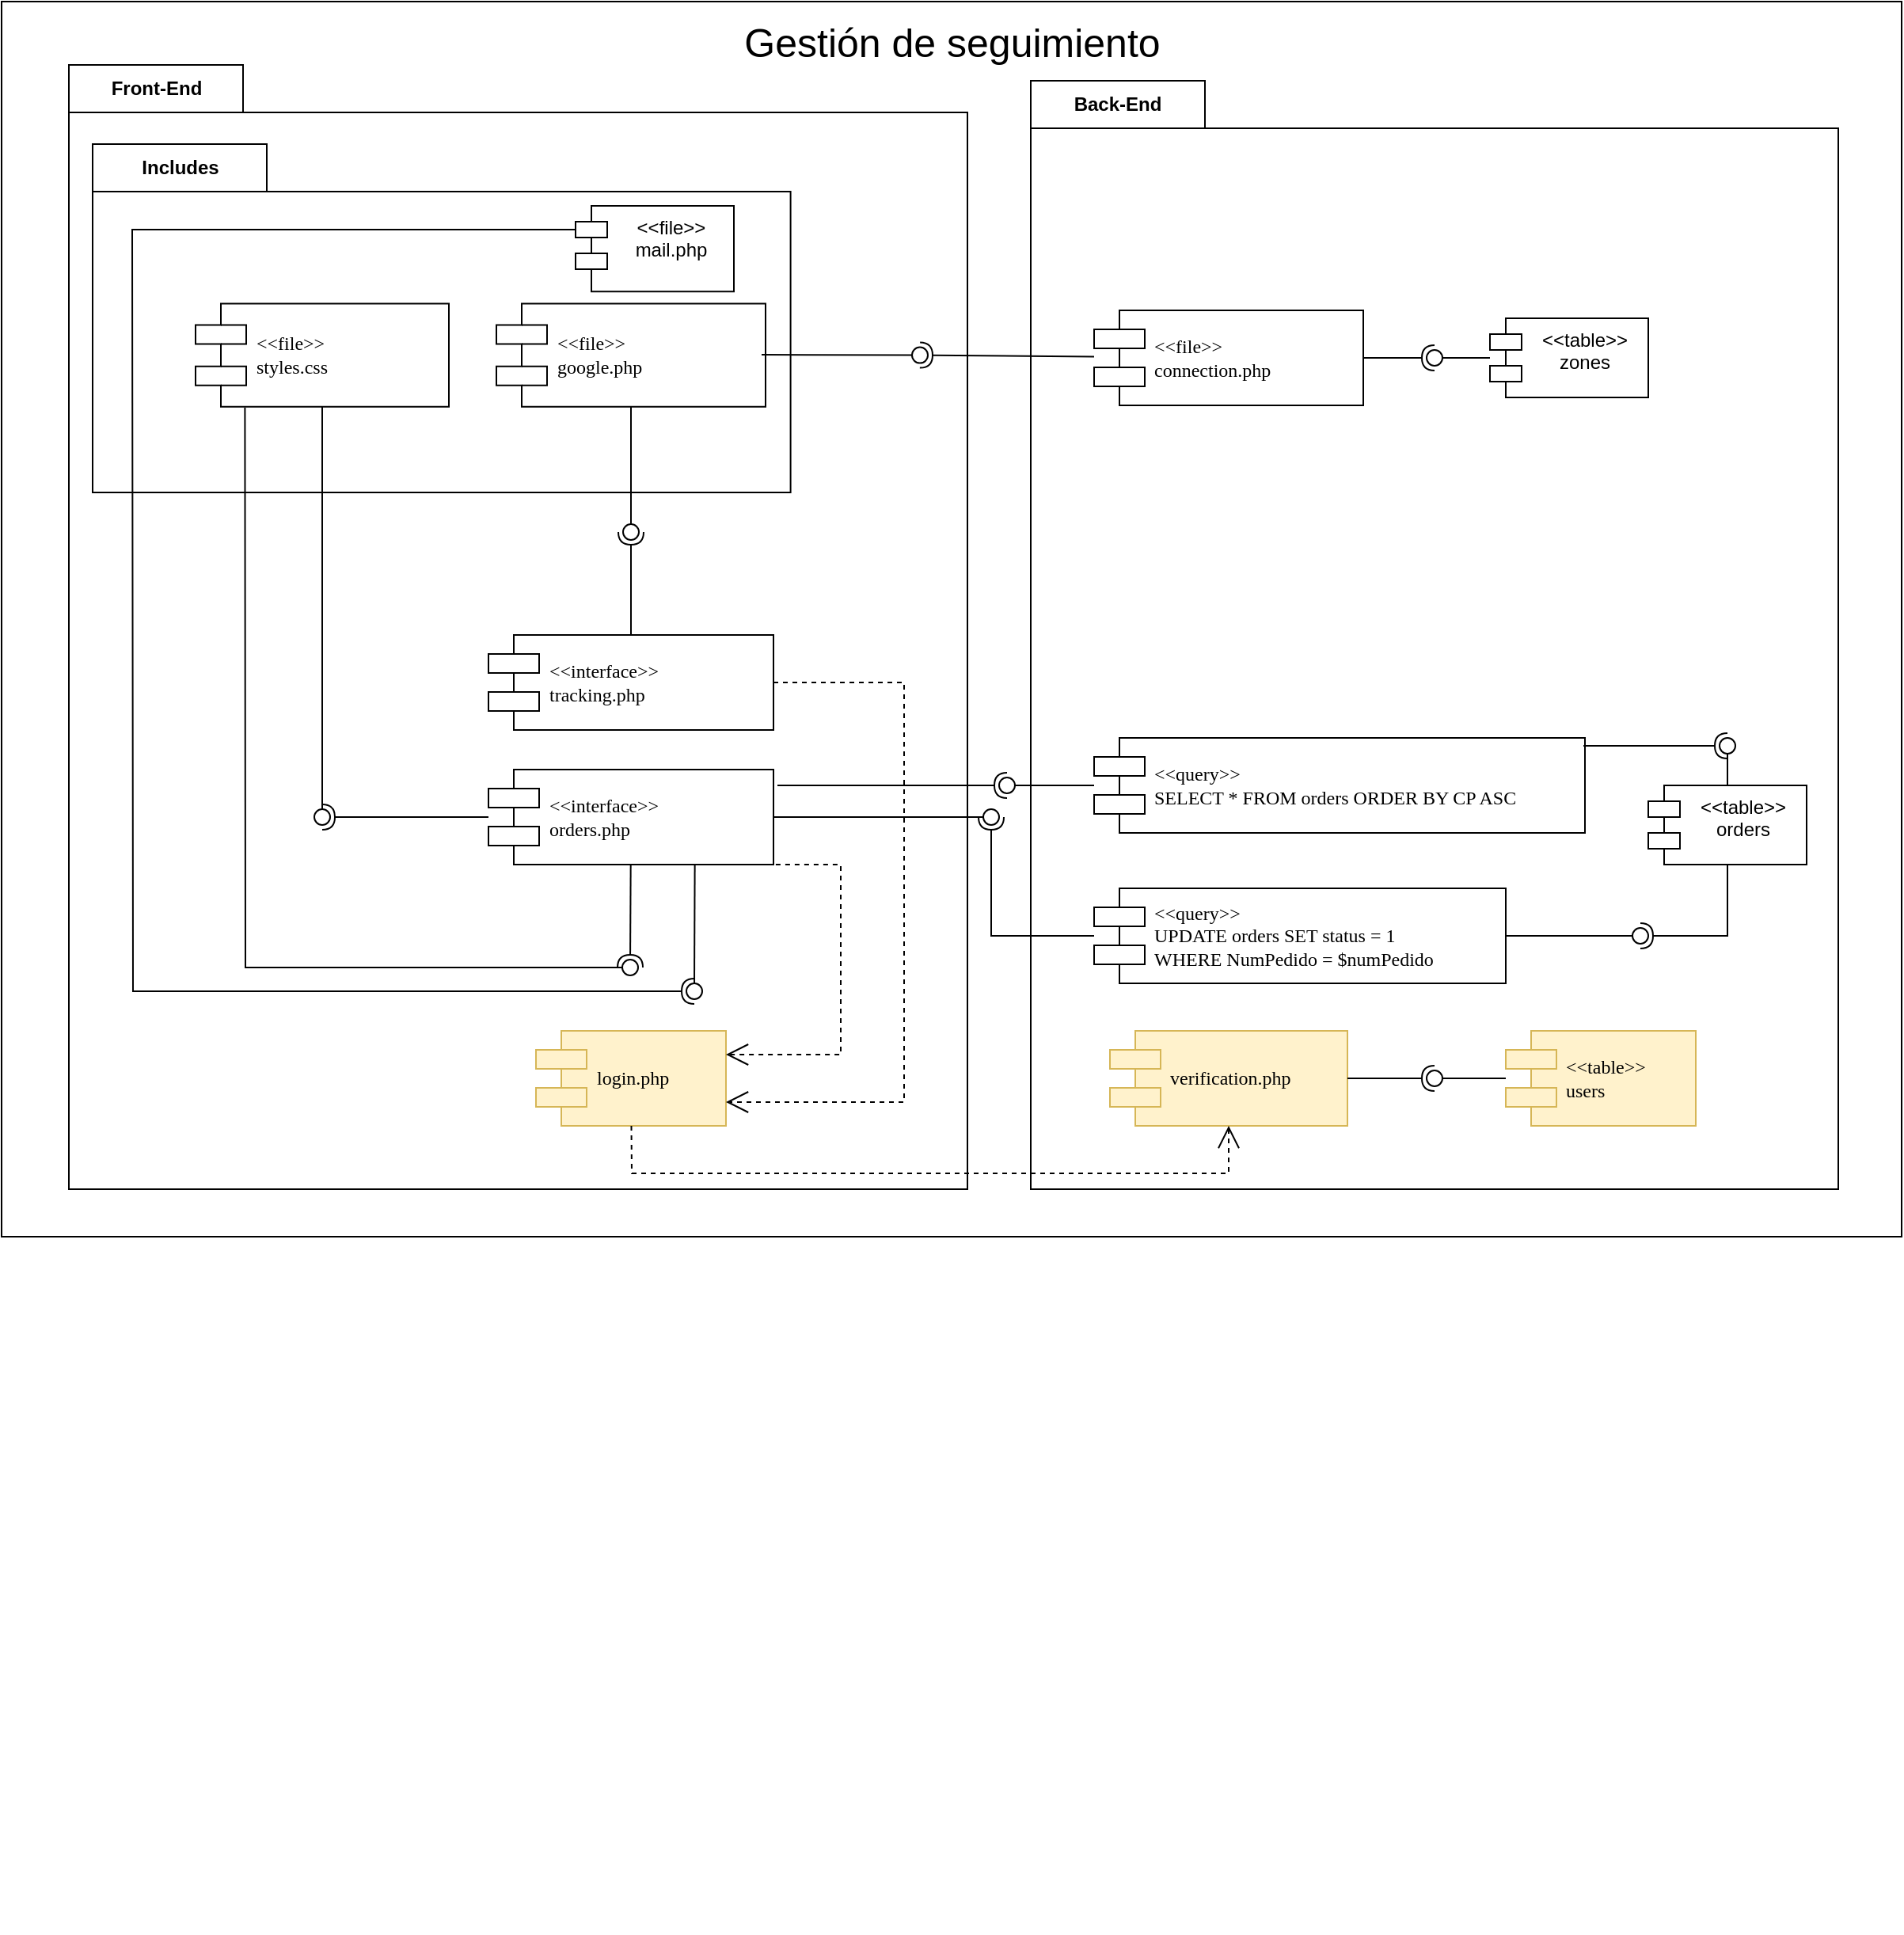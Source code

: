 <mxfile version="22.0.5" type="github">
  <diagram name="Page-1" id="5f0bae14-7c28-e335-631c-24af17079c00">
    <mxGraphModel dx="880" dy="1412" grid="1" gridSize="10" guides="1" tooltips="1" connect="1" arrows="1" fold="1" page="1" pageScale="1" pageWidth="1100" pageHeight="850" background="none" math="0" shadow="0">
      <root>
        <mxCell id="0" />
        <mxCell id="1" parent="0" />
        <mxCell id="uC9QXvWaeDfblwDkVC86-4" value="" style="rounded=0;whiteSpace=wrap;html=1;movable=1;resizable=1;rotatable=1;deletable=1;editable=1;locked=0;connectable=1;" parent="1" vertex="1">
          <mxGeometry y="-120" width="1200" height="780" as="geometry" />
        </mxCell>
        <mxCell id="uC9QXvWaeDfblwDkVC86-65" value="&lt;font style=&quot;font-size: 25px;&quot;&gt;Gestión de seguimiento&lt;/font&gt;" style="text;strokeColor=none;align=center;fillColor=none;html=1;verticalAlign=middle;whiteSpace=wrap;rounded=0;movable=1;resizable=1;rotatable=1;deletable=1;editable=1;locked=0;connectable=1;" parent="1" vertex="1">
          <mxGeometry x="467.5" y="-110" width="265" height="30" as="geometry" />
        </mxCell>
        <mxCell id="uC9QXvWaeDfblwDkVC86-198" value="" style="ellipse;whiteSpace=wrap;html=1;align=center;aspect=fixed;fillColor=none;strokeColor=none;resizable=0;perimeter=centerPerimeter;rotatable=0;allowArrows=0;points=[];outlineConnect=1;" parent="1" vertex="1">
          <mxGeometry x="135" y="805" width="10" height="10" as="geometry" />
        </mxCell>
        <mxCell id="uC9QXvWaeDfblwDkVC86-222" value="" style="ellipse;whiteSpace=wrap;html=1;align=center;aspect=fixed;fillColor=none;strokeColor=none;resizable=0;perimeter=centerPerimeter;rotatable=0;allowArrows=0;points=[];outlineConnect=1;" parent="1" vertex="1">
          <mxGeometry x="260" y="1090" width="10" height="10" as="geometry" />
        </mxCell>
        <mxCell id="uC9QXvWaeDfblwDkVC86-69" value="" style="html=1;strokeColor=none;resizeWidth=1;resizeHeight=1;fillColor=none;part=1;connectable=1;allowArrows=0;deletable=1;whiteSpace=wrap;movable=1;resizable=1;rotatable=1;editable=1;locked=0;" parent="1" vertex="1">
          <mxGeometry x="35" y="-50" width="573.3" height="403.226" as="geometry">
            <mxPoint y="30" as="offset" />
          </mxGeometry>
        </mxCell>
        <mxCell id="uC9QXvWaeDfblwDkVC86-68" value="Front-End" style="shape=folder;fontStyle=1;tabWidth=110;tabHeight=30;tabPosition=left;html=1;boundedLbl=1;labelInHeader=1;container=0;collapsible=0;whiteSpace=wrap;movable=1;resizable=1;rotatable=1;deletable=1;editable=1;locked=0;connectable=1;" parent="1" vertex="1">
          <mxGeometry x="42.5" y="-80" width="567.5" height="710" as="geometry" />
        </mxCell>
        <mxCell id="uC9QXvWaeDfblwDkVC86-248" value="Includes" style="shape=folder;fontStyle=1;tabWidth=110;tabHeight=30;tabPosition=left;html=1;boundedLbl=1;labelInHeader=1;container=0;collapsible=0;whiteSpace=wrap;movable=1;resizable=1;rotatable=1;deletable=1;editable=1;locked=0;connectable=1;" parent="1" vertex="1">
          <mxGeometry x="57.5" y="-30" width="440.8" height="220" as="geometry" />
        </mxCell>
        <mxCell id="uC9QXvWaeDfblwDkVC86-195" value="&amp;lt;&amp;lt;interface&amp;gt;&amp;gt;&lt;br&gt;orders.php" style="shape=component;align=left;spacingLeft=36;rounded=0;shadow=0;comic=0;labelBackgroundColor=none;strokeWidth=1;fontFamily=Verdana;fontSize=12;html=1;movable=1;resizable=1;rotatable=1;deletable=1;editable=1;locked=0;connectable=1;" parent="1" vertex="1">
          <mxGeometry x="307.5" y="365" width="180" height="60" as="geometry" />
        </mxCell>
        <mxCell id="uC9QXvWaeDfblwDkVC86-232" value="" style="ellipse;whiteSpace=wrap;html=1;align=center;aspect=fixed;fillColor=none;strokeColor=none;resizable=1;perimeter=centerPerimeter;rotatable=1;allowArrows=0;points=[];outlineConnect=1;movable=1;deletable=1;editable=1;locked=0;connectable=1;" parent="1" vertex="1">
          <mxGeometry x="432.5" y="240" width="10" height="10" as="geometry" />
        </mxCell>
        <mxCell id="uC9QXvWaeDfblwDkVC86-188" value="&amp;lt;&amp;lt;interface&amp;gt;&amp;gt;&lt;br&gt;tracking.php" style="shape=component;align=left;spacingLeft=36;rounded=0;shadow=0;comic=0;labelBackgroundColor=none;strokeWidth=1;fontFamily=Verdana;fontSize=12;html=1;movable=1;resizable=1;rotatable=1;deletable=1;editable=1;locked=0;connectable=1;" parent="1" vertex="1">
          <mxGeometry x="307.5" y="280" width="180" height="60" as="geometry" />
        </mxCell>
        <mxCell id="uC9QXvWaeDfblwDkVC86-253" value="" style="rounded=0;orthogonalLoop=1;jettySize=auto;html=1;endArrow=halfCircle;endFill=0;endSize=6;strokeWidth=1;sketch=0;movable=1;resizable=1;rotatable=1;deletable=1;editable=1;locked=0;connectable=1;" parent="1" source="uC9QXvWaeDfblwDkVC86-195" target="uC9QXvWaeDfblwDkVC86-255" edge="1">
          <mxGeometry relative="1" as="geometry">
            <mxPoint x="52.5" y="290" as="sourcePoint" />
          </mxGeometry>
        </mxCell>
        <mxCell id="uC9QXvWaeDfblwDkVC86-255" value="" style="ellipse;whiteSpace=wrap;html=1;align=center;aspect=fixed;fillColor=none;strokeColor=none;resizable=1;perimeter=centerPerimeter;rotatable=1;allowArrows=0;points=[];outlineConnect=1;movable=1;deletable=1;editable=1;locked=0;connectable=1;" parent="1" vertex="1">
          <mxGeometry x="197.5" y="390" width="10" height="10" as="geometry" />
        </mxCell>
        <mxCell id="uC9QXvWaeDfblwDkVC86-256" value="" style="rounded=0;orthogonalLoop=1;jettySize=auto;html=1;endArrow=halfCircle;endFill=0;endSize=6;strokeWidth=1;sketch=0;movable=1;resizable=1;rotatable=1;deletable=1;editable=1;locked=0;connectable=1;" parent="1" source="uC9QXvWaeDfblwDkVC86-195" edge="1">
          <mxGeometry relative="1" as="geometry">
            <mxPoint x="242.5" y="325" as="sourcePoint" />
            <mxPoint x="397" y="490" as="targetPoint" />
          </mxGeometry>
        </mxCell>
        <mxCell id="uC9QXvWaeDfblwDkVC86-258" value="" style="ellipse;whiteSpace=wrap;html=1;align=center;aspect=fixed;fillColor=none;strokeColor=none;resizable=1;perimeter=centerPerimeter;rotatable=1;allowArrows=0;points=[];outlineConnect=1;movable=1;deletable=1;editable=1;locked=0;connectable=1;" parent="1" vertex="1">
          <mxGeometry x="392.5" y="510" width="10" height="10" as="geometry" />
        </mxCell>
        <mxCell id="uC9QXvWaeDfblwDkVC86-259" value="" style="rounded=0;orthogonalLoop=1;jettySize=auto;html=1;endArrow=halfCircle;endFill=0;endSize=6;strokeWidth=1;sketch=0;exitX=0.5;exitY=0;exitDx=0;exitDy=0;movable=1;resizable=1;rotatable=1;deletable=1;editable=1;locked=0;connectable=1;" parent="1" source="uC9QXvWaeDfblwDkVC86-188" target="uC9QXvWaeDfblwDkVC86-261" edge="1">
          <mxGeometry relative="1" as="geometry">
            <mxPoint x="332.5" y="336" as="sourcePoint" />
          </mxGeometry>
        </mxCell>
        <mxCell id="uC9QXvWaeDfblwDkVC86-261" value="" style="ellipse;whiteSpace=wrap;html=1;align=center;aspect=fixed;fillColor=none;strokeColor=none;resizable=1;perimeter=centerPerimeter;rotatable=1;allowArrows=0;points=[];outlineConnect=1;movable=1;deletable=1;editable=1;locked=0;connectable=1;" parent="1" vertex="1">
          <mxGeometry x="392.5" y="210" width="10" height="10" as="geometry" />
        </mxCell>
        <mxCell id="uC9QXvWaeDfblwDkVC86-263" value="" style="rounded=0;orthogonalLoop=1;jettySize=auto;html=1;endArrow=oval;endFill=0;sketch=0;sourcePerimeterSpacing=0;targetPerimeterSpacing=0;endSize=10;exitX=0.724;exitY=0.992;exitDx=0;exitDy=0;exitPerimeter=0;movable=1;resizable=1;rotatable=1;deletable=1;editable=1;locked=0;connectable=1;" parent="1" source="uC9QXvWaeDfblwDkVC86-195" target="uC9QXvWaeDfblwDkVC86-264" edge="1">
          <mxGeometry relative="1" as="geometry">
            <mxPoint x="402.5" y="305" as="sourcePoint" />
          </mxGeometry>
        </mxCell>
        <mxCell id="uC9QXvWaeDfblwDkVC86-264" value="" style="ellipse;whiteSpace=wrap;html=1;align=center;aspect=fixed;fillColor=none;strokeColor=none;resizable=1;perimeter=centerPerimeter;rotatable=1;allowArrows=0;points=[];outlineConnect=1;movable=1;deletable=1;editable=1;locked=0;connectable=1;" parent="1" vertex="1">
          <mxGeometry x="432.5" y="500" width="10" height="10" as="geometry" />
        </mxCell>
        <mxCell id="uC9QXvWaeDfblwDkVC86-190" value="&amp;lt;&amp;lt;file&amp;gt;&amp;gt;&lt;br&gt;styles.css" style="shape=component;align=left;spacingLeft=36;rounded=0;shadow=0;comic=0;labelBackgroundColor=none;strokeWidth=1;fontFamily=Verdana;fontSize=12;html=1;movable=1;resizable=1;rotatable=1;deletable=1;editable=1;locked=0;connectable=1;" parent="1" vertex="1">
          <mxGeometry x="122.5" y="70.8" width="160" height="65.018" as="geometry" />
        </mxCell>
        <mxCell id="uC9QXvWaeDfblwDkVC86-254" value="" style="rounded=0;orthogonalLoop=1;jettySize=auto;html=1;endArrow=oval;endFill=0;sketch=0;sourcePerimeterSpacing=0;targetPerimeterSpacing=0;endSize=10;movable=1;resizable=1;rotatable=1;deletable=1;editable=1;locked=0;connectable=1;" parent="1" source="uC9QXvWaeDfblwDkVC86-190" target="uC9QXvWaeDfblwDkVC86-255" edge="1">
          <mxGeometry relative="1" as="geometry">
            <mxPoint x="47.5" y="305" as="sourcePoint" />
          </mxGeometry>
        </mxCell>
        <mxCell id="uC9QXvWaeDfblwDkVC86-257" value="" style="rounded=0;orthogonalLoop=1;jettySize=auto;html=1;endArrow=oval;endFill=0;sketch=0;sourcePerimeterSpacing=0;targetPerimeterSpacing=0;endSize=10;exitX=0.195;exitY=1.009;exitDx=0;exitDy=0;exitPerimeter=0;movable=1;resizable=1;rotatable=1;deletable=1;editable=1;locked=0;connectable=1;" parent="1" source="uC9QXvWaeDfblwDkVC86-190" edge="1">
          <mxGeometry relative="1" as="geometry">
            <mxPoint x="202.5" y="325" as="sourcePoint" />
            <mxPoint x="397" y="490" as="targetPoint" />
            <Array as="points">
              <mxPoint x="154" y="490" />
            </Array>
          </mxGeometry>
        </mxCell>
        <mxCell id="uC9QXvWaeDfblwDkVC86-229" value="&amp;lt;&amp;lt;file&amp;gt;&amp;gt;&lt;br&gt;mail.php" style="shape=module;align=left;spacingLeft=20;align=center;verticalAlign=top;whiteSpace=wrap;html=1;movable=1;resizable=1;rotatable=1;deletable=1;editable=1;locked=0;connectable=1;" parent="1" vertex="1">
          <mxGeometry x="362.5" y="8.998" width="100" height="54.182" as="geometry" />
        </mxCell>
        <mxCell id="uC9QXvWaeDfblwDkVC86-262" value="" style="rounded=0;orthogonalLoop=1;jettySize=auto;html=1;endArrow=halfCircle;endFill=0;endSize=6;strokeWidth=1;sketch=0;exitX=0;exitY=0;exitDx=0;exitDy=15;exitPerimeter=0;movable=1;resizable=1;rotatable=1;deletable=1;editable=1;locked=0;connectable=1;entryX=0.463;entryY=-0.238;entryDx=0;entryDy=0;entryPerimeter=0;" parent="1" source="uC9QXvWaeDfblwDkVC86-229" target="uC9QXvWaeDfblwDkVC86-264" edge="1">
          <mxGeometry relative="1" as="geometry">
            <mxPoint x="442.5" y="305" as="sourcePoint" />
            <Array as="points">
              <mxPoint x="82.5" y="24" />
              <mxPoint x="83" y="505" />
            </Array>
          </mxGeometry>
        </mxCell>
        <mxCell id="uC9QXvWaeDfblwDkVC86-268" value="Back-End" style="shape=folder;fontStyle=1;tabWidth=110;tabHeight=30;tabPosition=left;html=1;boundedLbl=1;labelInHeader=1;container=1;collapsible=0;whiteSpace=wrap;movable=1;resizable=1;rotatable=1;deletable=1;editable=1;locked=0;connectable=1;" parent="1" vertex="1">
          <mxGeometry x="650" y="-70" width="510" height="700" as="geometry" />
        </mxCell>
        <mxCell id="uC9QXvWaeDfblwDkVC86-269" value="" style="html=1;strokeColor=none;resizeWidth=1;resizeHeight=1;fillColor=none;part=1;connectable=1;allowArrows=0;deletable=1;whiteSpace=wrap;movable=1;resizable=1;rotatable=1;editable=1;locked=0;" parent="uC9QXvWaeDfblwDkVC86-268" vertex="1">
          <mxGeometry width="510" height="490" relative="1" as="geometry">
            <mxPoint y="30" as="offset" />
          </mxGeometry>
        </mxCell>
        <mxCell id="uC9QXvWaeDfblwDkVC86-194" value="&amp;lt;&amp;lt;file&amp;gt;&amp;gt;&lt;br&gt;connection.php" style="shape=component;align=left;spacingLeft=36;rounded=0;shadow=0;comic=0;labelBackgroundColor=none;strokeWidth=1;fontFamily=Verdana;fontSize=12;html=1;movable=1;resizable=1;rotatable=1;deletable=1;editable=1;locked=0;connectable=1;" parent="uC9QXvWaeDfblwDkVC86-268" vertex="1">
          <mxGeometry x="40" y="145" width="170" height="60" as="geometry" />
        </mxCell>
        <mxCell id="uC9QXvWaeDfblwDkVC86-212" value="&amp;lt;&amp;lt;table&amp;gt;&amp;gt;&lt;br&gt;orders" style="shape=module;align=left;spacingLeft=20;align=center;verticalAlign=top;whiteSpace=wrap;html=1;movable=1;resizable=1;rotatable=1;deletable=1;editable=1;locked=0;connectable=1;" parent="uC9QXvWaeDfblwDkVC86-268" vertex="1">
          <mxGeometry x="390" y="445" width="100" height="50" as="geometry" />
        </mxCell>
        <mxCell id="uC9QXvWaeDfblwDkVC86-233" value="&amp;lt;&amp;lt;table&amp;gt;&amp;gt;&lt;br&gt;zones" style="shape=module;align=left;spacingLeft=20;align=center;verticalAlign=top;whiteSpace=wrap;html=1;movable=1;resizable=1;rotatable=1;deletable=1;editable=1;locked=0;connectable=1;" parent="uC9QXvWaeDfblwDkVC86-268" vertex="1">
          <mxGeometry x="290" y="150" width="100" height="50" as="geometry" />
        </mxCell>
        <mxCell id="uC9QXvWaeDfblwDkVC86-270" value="&amp;lt;&amp;lt;query&amp;gt;&amp;gt;&lt;br&gt;SELECT * FROM orders ORDER BY CP ASC" style="shape=component;align=left;spacingLeft=36;rounded=0;shadow=0;comic=0;labelBackgroundColor=none;strokeWidth=1;fontFamily=Verdana;fontSize=12;html=1;movable=1;resizable=1;rotatable=1;deletable=1;editable=1;locked=0;connectable=1;" parent="uC9QXvWaeDfblwDkVC86-268" vertex="1">
          <mxGeometry x="40" y="415" width="310" height="60" as="geometry" />
        </mxCell>
        <mxCell id="uC9QXvWaeDfblwDkVC86-272" value="verification.php" style="shape=component;align=left;spacingLeft=36;rounded=0;shadow=0;comic=0;labelBackgroundColor=none;strokeWidth=1;fontFamily=Verdana;fontSize=12;html=1;fillColor=#fff2cc;strokeColor=#d6b656;movable=1;resizable=1;rotatable=1;deletable=1;editable=1;locked=0;connectable=1;" parent="uC9QXvWaeDfblwDkVC86-268" vertex="1">
          <mxGeometry x="50" y="600" width="150" height="60" as="geometry" />
        </mxCell>
        <mxCell id="uC9QXvWaeDfblwDkVC86-273" value="&amp;lt;&amp;lt;table&amp;gt;&amp;gt;&lt;br&gt;users" style="shape=component;align=left;spacingLeft=36;rounded=0;shadow=0;comic=0;labelBackgroundColor=none;strokeWidth=1;fontFamily=Verdana;fontSize=12;html=1;fillColor=#fff2cc;strokeColor=#d6b656;movable=1;resizable=1;rotatable=1;deletable=1;editable=1;locked=0;connectable=1;" parent="uC9QXvWaeDfblwDkVC86-268" vertex="1">
          <mxGeometry x="300" y="600" width="120" height="60" as="geometry" />
        </mxCell>
        <mxCell id="uC9QXvWaeDfblwDkVC86-281" value="" style="rounded=0;orthogonalLoop=1;jettySize=auto;html=1;endArrow=halfCircle;endFill=0;endSize=6;strokeWidth=1;sketch=0;movable=1;resizable=1;rotatable=1;deletable=1;editable=1;locked=0;connectable=1;" parent="uC9QXvWaeDfblwDkVC86-268" source="uC9QXvWaeDfblwDkVC86-272" target="uC9QXvWaeDfblwDkVC86-283" edge="1">
          <mxGeometry relative="1" as="geometry">
            <mxPoint x="275" y="635" as="sourcePoint" />
          </mxGeometry>
        </mxCell>
        <mxCell id="uC9QXvWaeDfblwDkVC86-282" value="" style="rounded=0;orthogonalLoop=1;jettySize=auto;html=1;endArrow=oval;endFill=0;sketch=0;sourcePerimeterSpacing=0;targetPerimeterSpacing=0;endSize=10;movable=1;resizable=1;rotatable=1;deletable=1;editable=1;locked=0;connectable=1;" parent="uC9QXvWaeDfblwDkVC86-268" source="uC9QXvWaeDfblwDkVC86-273" target="uC9QXvWaeDfblwDkVC86-283" edge="1">
          <mxGeometry relative="1" as="geometry">
            <mxPoint x="235" y="635" as="sourcePoint" />
          </mxGeometry>
        </mxCell>
        <mxCell id="uC9QXvWaeDfblwDkVC86-283" value="" style="ellipse;whiteSpace=wrap;html=1;align=center;aspect=fixed;fillColor=none;strokeColor=none;resizable=1;perimeter=centerPerimeter;rotatable=1;allowArrows=0;points=[];outlineConnect=1;movable=1;deletable=1;editable=1;locked=0;connectable=1;" parent="uC9QXvWaeDfblwDkVC86-268" vertex="1">
          <mxGeometry x="250" y="625" width="10" height="10" as="geometry" />
        </mxCell>
        <mxCell id="uC9QXvWaeDfblwDkVC86-290" value="" style="rounded=0;orthogonalLoop=1;jettySize=auto;html=1;endArrow=halfCircle;endFill=0;endSize=6;strokeWidth=1;sketch=0;movable=1;resizable=1;rotatable=1;deletable=1;editable=1;locked=0;connectable=1;" parent="uC9QXvWaeDfblwDkVC86-268" source="uC9QXvWaeDfblwDkVC86-194" target="uC9QXvWaeDfblwDkVC86-292" edge="1">
          <mxGeometry relative="1" as="geometry">
            <mxPoint x="275" y="215" as="sourcePoint" />
          </mxGeometry>
        </mxCell>
        <mxCell id="uC9QXvWaeDfblwDkVC86-291" value="" style="rounded=0;orthogonalLoop=1;jettySize=auto;html=1;endArrow=oval;endFill=0;sketch=0;sourcePerimeterSpacing=0;targetPerimeterSpacing=0;endSize=10;movable=1;resizable=1;rotatable=1;deletable=1;editable=1;locked=0;connectable=1;" parent="uC9QXvWaeDfblwDkVC86-268" source="uC9QXvWaeDfblwDkVC86-233" target="uC9QXvWaeDfblwDkVC86-292" edge="1">
          <mxGeometry relative="1" as="geometry">
            <mxPoint x="235" y="215" as="sourcePoint" />
          </mxGeometry>
        </mxCell>
        <mxCell id="uC9QXvWaeDfblwDkVC86-292" value="" style="ellipse;whiteSpace=wrap;html=1;align=center;aspect=fixed;fillColor=none;strokeColor=none;resizable=1;perimeter=centerPerimeter;rotatable=1;allowArrows=0;points=[];outlineConnect=1;movable=1;deletable=1;editable=1;locked=0;connectable=1;" parent="uC9QXvWaeDfblwDkVC86-268" vertex="1">
          <mxGeometry x="250" y="170" width="10" height="10" as="geometry" />
        </mxCell>
        <mxCell id="uC9QXvWaeDfblwDkVC86-293" value="&amp;lt;&amp;lt;query&amp;gt;&amp;gt;&lt;br&gt;UPDATE orders SET status = 1&lt;br&gt;WHERE NumPedido = $numPedido" style="shape=component;align=left;spacingLeft=36;rounded=0;shadow=0;comic=0;labelBackgroundColor=none;strokeWidth=1;fontFamily=Verdana;fontSize=12;html=1;movable=1;resizable=1;rotatable=1;deletable=1;editable=1;locked=0;connectable=1;" parent="uC9QXvWaeDfblwDkVC86-268" vertex="1">
          <mxGeometry x="40" y="510" width="260" height="60" as="geometry" />
        </mxCell>
        <mxCell id="uC9QXvWaeDfblwDkVC86-300" value="" style="rounded=0;orthogonalLoop=1;jettySize=auto;html=1;endArrow=halfCircle;endFill=0;endSize=6;strokeWidth=1;sketch=0;movable=1;resizable=1;rotatable=1;deletable=1;editable=1;locked=0;connectable=1;" parent="uC9QXvWaeDfblwDkVC86-268" source="uC9QXvWaeDfblwDkVC86-212" target="uC9QXvWaeDfblwDkVC86-302" edge="1">
          <mxGeometry relative="1" as="geometry">
            <mxPoint x="380" y="545" as="sourcePoint" />
            <Array as="points">
              <mxPoint x="440" y="540" />
            </Array>
          </mxGeometry>
        </mxCell>
        <mxCell id="uC9QXvWaeDfblwDkVC86-301" value="" style="rounded=0;orthogonalLoop=1;jettySize=auto;html=1;endArrow=oval;endFill=0;sketch=0;sourcePerimeterSpacing=0;targetPerimeterSpacing=0;endSize=10;movable=1;resizable=1;rotatable=1;deletable=1;editable=1;locked=0;connectable=1;" parent="uC9QXvWaeDfblwDkVC86-268" source="uC9QXvWaeDfblwDkVC86-293" target="uC9QXvWaeDfblwDkVC86-302" edge="1">
          <mxGeometry relative="1" as="geometry">
            <mxPoint x="340" y="545" as="sourcePoint" />
          </mxGeometry>
        </mxCell>
        <mxCell id="uC9QXvWaeDfblwDkVC86-302" value="" style="ellipse;whiteSpace=wrap;html=1;align=center;aspect=fixed;fillColor=none;strokeColor=none;resizable=1;perimeter=centerPerimeter;rotatable=1;allowArrows=0;points=[];outlineConnect=1;movable=1;deletable=1;editable=1;locked=0;connectable=1;" parent="uC9QXvWaeDfblwDkVC86-268" vertex="1">
          <mxGeometry x="380" y="535" width="10" height="10" as="geometry" />
        </mxCell>
        <mxCell id="uC9QXvWaeDfblwDkVC86-303" value="" style="rounded=0;orthogonalLoop=1;jettySize=auto;html=1;endArrow=halfCircle;endFill=0;endSize=6;strokeWidth=1;sketch=0;exitX=0.997;exitY=0.083;exitDx=0;exitDy=0;exitPerimeter=0;movable=1;resizable=1;rotatable=1;deletable=1;editable=1;locked=0;connectable=1;" parent="uC9QXvWaeDfblwDkVC86-268" source="uC9QXvWaeDfblwDkVC86-270" target="uC9QXvWaeDfblwDkVC86-305" edge="1">
          <mxGeometry relative="1" as="geometry">
            <mxPoint x="450" y="420" as="sourcePoint" />
          </mxGeometry>
        </mxCell>
        <mxCell id="uC9QXvWaeDfblwDkVC86-304" value="" style="rounded=0;orthogonalLoop=1;jettySize=auto;html=1;endArrow=oval;endFill=0;sketch=0;sourcePerimeterSpacing=0;targetPerimeterSpacing=0;endSize=10;movable=1;resizable=1;rotatable=1;deletable=1;editable=1;locked=0;connectable=1;" parent="uC9QXvWaeDfblwDkVC86-268" source="uC9QXvWaeDfblwDkVC86-212" target="uC9QXvWaeDfblwDkVC86-305" edge="1">
          <mxGeometry relative="1" as="geometry">
            <mxPoint x="410" y="420" as="sourcePoint" />
          </mxGeometry>
        </mxCell>
        <mxCell id="uC9QXvWaeDfblwDkVC86-305" value="" style="ellipse;whiteSpace=wrap;html=1;align=center;aspect=fixed;fillColor=none;strokeColor=none;resizable=1;perimeter=centerPerimeter;rotatable=1;allowArrows=0;points=[];outlineConnect=1;movable=1;deletable=1;editable=1;locked=0;connectable=1;" parent="uC9QXvWaeDfblwDkVC86-268" vertex="1">
          <mxGeometry x="435" y="415" width="10" height="10" as="geometry" />
        </mxCell>
        <mxCell id="uC9QXvWaeDfblwDkVC86-260" value="" style="rounded=0;orthogonalLoop=1;jettySize=auto;html=1;endArrow=oval;endFill=0;sketch=0;sourcePerimeterSpacing=0;targetPerimeterSpacing=0;endSize=10;movable=1;resizable=1;rotatable=1;deletable=1;editable=1;locked=0;connectable=1;" parent="1" source="uC9QXvWaeDfblwDkVC86-219" target="uC9QXvWaeDfblwDkVC86-261" edge="1">
          <mxGeometry relative="1" as="geometry">
            <mxPoint x="292.5" y="336" as="sourcePoint" />
          </mxGeometry>
        </mxCell>
        <mxCell id="uC9QXvWaeDfblwDkVC86-219" value="&amp;lt;&amp;lt;file&amp;gt;&amp;gt;&lt;br&gt;google.php" style="shape=component;align=left;spacingLeft=36;rounded=0;shadow=0;comic=0;labelBackgroundColor=none;strokeWidth=1;fontFamily=Verdana;fontSize=12;html=1;movable=1;resizable=1;rotatable=1;deletable=1;editable=1;locked=0;connectable=1;" parent="1" vertex="1">
          <mxGeometry x="312.5" y="70.8" width="170" height="65.018" as="geometry" />
        </mxCell>
        <mxCell id="uC9QXvWaeDfblwDkVC86-271" value="login.php" style="shape=component;align=left;spacingLeft=36;rounded=0;shadow=0;comic=0;labelBackgroundColor=none;strokeWidth=1;fontFamily=Verdana;fontSize=12;html=1;fillColor=#fff2cc;strokeColor=#d6b656;movable=1;resizable=1;rotatable=1;deletable=1;editable=1;locked=0;connectable=1;" parent="1" vertex="1">
          <mxGeometry x="337.5" y="530" width="120" height="60" as="geometry" />
        </mxCell>
        <mxCell id="uC9QXvWaeDfblwDkVC86-274" value="&lt;br&gt;" style="endArrow=open;endSize=12;dashed=1;html=1;rounded=0;entryX=1;entryY=0.25;entryDx=0;entryDy=0;exitX=1.008;exitY=1;exitDx=0;exitDy=0;exitPerimeter=0;movable=1;resizable=1;rotatable=1;deletable=1;editable=1;locked=0;connectable=1;" parent="1" source="uC9QXvWaeDfblwDkVC86-195" target="uC9QXvWaeDfblwDkVC86-271" edge="1">
          <mxGeometry width="160" relative="1" as="geometry">
            <mxPoint x="211" y="480" as="sourcePoint" />
            <mxPoint x="159" y="449" as="targetPoint" />
            <Array as="points">
              <mxPoint x="530" y="425" />
              <mxPoint x="530" y="545" />
            </Array>
          </mxGeometry>
        </mxCell>
        <mxCell id="uC9QXvWaeDfblwDkVC86-275" value="&lt;br&gt;" style="endArrow=open;endSize=12;dashed=1;html=1;rounded=0;fontStyle=1;entryX=1;entryY=0.75;entryDx=0;entryDy=0;movable=1;resizable=1;rotatable=1;deletable=1;editable=1;locked=0;connectable=1;" parent="1" source="uC9QXvWaeDfblwDkVC86-188" target="uC9QXvWaeDfblwDkVC86-271" edge="1">
          <mxGeometry width="160" relative="1" as="geometry">
            <mxPoint x="221" y="490" as="sourcePoint" />
            <mxPoint x="169" y="459" as="targetPoint" />
            <Array as="points">
              <mxPoint x="570" y="310" />
              <mxPoint x="570" y="575" />
            </Array>
          </mxGeometry>
        </mxCell>
        <mxCell id="uC9QXvWaeDfblwDkVC86-280" value="" style="endArrow=open;endSize=12;dashed=1;html=1;rounded=0;movable=1;resizable=1;rotatable=1;deletable=1;editable=1;locked=0;connectable=1;" parent="1" source="uC9QXvWaeDfblwDkVC86-271" target="uC9QXvWaeDfblwDkVC86-272" edge="1">
          <mxGeometry width="160" relative="1" as="geometry">
            <mxPoint x="410" y="610" as="sourcePoint" />
            <mxPoint x="570" y="610" as="targetPoint" />
            <Array as="points">
              <mxPoint x="398" y="620" />
              <mxPoint x="775" y="620" />
            </Array>
          </mxGeometry>
        </mxCell>
        <mxCell id="uC9QXvWaeDfblwDkVC86-284" value="" style="rounded=0;orthogonalLoop=1;jettySize=auto;html=1;endArrow=halfCircle;endFill=0;endSize=6;strokeWidth=1;sketch=0;movable=1;resizable=1;rotatable=1;deletable=1;editable=1;locked=0;connectable=1;" parent="1" target="uC9QXvWaeDfblwDkVC86-286" edge="1">
          <mxGeometry relative="1" as="geometry">
            <mxPoint x="490" y="375" as="sourcePoint" />
          </mxGeometry>
        </mxCell>
        <mxCell id="uC9QXvWaeDfblwDkVC86-285" value="" style="rounded=0;orthogonalLoop=1;jettySize=auto;html=1;endArrow=oval;endFill=0;sketch=0;sourcePerimeterSpacing=0;targetPerimeterSpacing=0;endSize=10;movable=1;resizable=1;rotatable=1;deletable=1;editable=1;locked=0;connectable=1;" parent="1" source="uC9QXvWaeDfblwDkVC86-270" target="uC9QXvWaeDfblwDkVC86-286" edge="1">
          <mxGeometry relative="1" as="geometry">
            <mxPoint x="490" y="375" as="sourcePoint" />
          </mxGeometry>
        </mxCell>
        <mxCell id="uC9QXvWaeDfblwDkVC86-286" value="" style="ellipse;whiteSpace=wrap;html=1;align=center;aspect=fixed;fillColor=none;strokeColor=none;resizable=1;perimeter=centerPerimeter;rotatable=1;allowArrows=0;points=[];outlineConnect=1;movable=1;deletable=1;editable=1;locked=0;connectable=1;" parent="1" vertex="1">
          <mxGeometry x="630" y="370" width="10" height="10" as="geometry" />
        </mxCell>
        <mxCell id="uC9QXvWaeDfblwDkVC86-287" value="" style="rounded=0;orthogonalLoop=1;jettySize=auto;html=1;endArrow=halfCircle;endFill=0;endSize=6;strokeWidth=1;sketch=0;movable=1;resizable=1;rotatable=1;deletable=1;editable=1;locked=0;connectable=1;" parent="1" source="uC9QXvWaeDfblwDkVC86-194" target="uC9QXvWaeDfblwDkVC86-289" edge="1">
          <mxGeometry relative="1" as="geometry">
            <mxPoint x="570" y="103" as="sourcePoint" />
          </mxGeometry>
        </mxCell>
        <mxCell id="uC9QXvWaeDfblwDkVC86-288" value="" style="rounded=0;orthogonalLoop=1;jettySize=auto;html=1;endArrow=oval;endFill=0;sketch=0;sourcePerimeterSpacing=0;targetPerimeterSpacing=0;endSize=10;movable=1;resizable=1;rotatable=1;deletable=1;editable=1;locked=0;connectable=1;" parent="1" target="uC9QXvWaeDfblwDkVC86-289" edge="1">
          <mxGeometry relative="1" as="geometry">
            <mxPoint x="480" y="103" as="sourcePoint" />
          </mxGeometry>
        </mxCell>
        <mxCell id="uC9QXvWaeDfblwDkVC86-289" value="" style="ellipse;whiteSpace=wrap;html=1;align=center;aspect=fixed;fillColor=none;strokeColor=none;resizable=1;perimeter=centerPerimeter;rotatable=1;allowArrows=0;points=[];outlineConnect=1;movable=1;deletable=1;editable=1;locked=0;connectable=1;" parent="1" vertex="1">
          <mxGeometry x="575" y="98.31" width="10" height="10" as="geometry" />
        </mxCell>
        <mxCell id="uC9QXvWaeDfblwDkVC86-297" value="" style="rounded=0;orthogonalLoop=1;jettySize=auto;html=1;endArrow=halfCircle;endFill=0;endSize=6;strokeWidth=1;sketch=0;movable=1;resizable=1;rotatable=1;deletable=1;editable=1;locked=0;connectable=1;" parent="1" source="uC9QXvWaeDfblwDkVC86-293" target="uC9QXvWaeDfblwDkVC86-299" edge="1">
          <mxGeometry relative="1" as="geometry">
            <mxPoint x="660" y="470" as="sourcePoint" />
            <Array as="points">
              <mxPoint x="625" y="470" />
            </Array>
          </mxGeometry>
        </mxCell>
        <mxCell id="uC9QXvWaeDfblwDkVC86-298" value="" style="rounded=0;orthogonalLoop=1;jettySize=auto;html=1;endArrow=oval;endFill=0;sketch=0;sourcePerimeterSpacing=0;targetPerimeterSpacing=0;endSize=10;movable=1;resizable=1;rotatable=1;deletable=1;editable=1;locked=0;connectable=1;" parent="1" source="uC9QXvWaeDfblwDkVC86-195" target="uC9QXvWaeDfblwDkVC86-299" edge="1">
          <mxGeometry relative="1" as="geometry">
            <mxPoint x="620" y="470" as="sourcePoint" />
          </mxGeometry>
        </mxCell>
        <mxCell id="uC9QXvWaeDfblwDkVC86-299" value="" style="ellipse;whiteSpace=wrap;html=1;align=center;aspect=fixed;fillColor=none;strokeColor=none;resizable=1;perimeter=centerPerimeter;rotatable=1;allowArrows=0;points=[];outlineConnect=1;movable=1;deletable=1;editable=1;locked=0;connectable=1;" parent="1" vertex="1">
          <mxGeometry x="620" y="390" width="10" height="10" as="geometry" />
        </mxCell>
      </root>
    </mxGraphModel>
  </diagram>
</mxfile>
